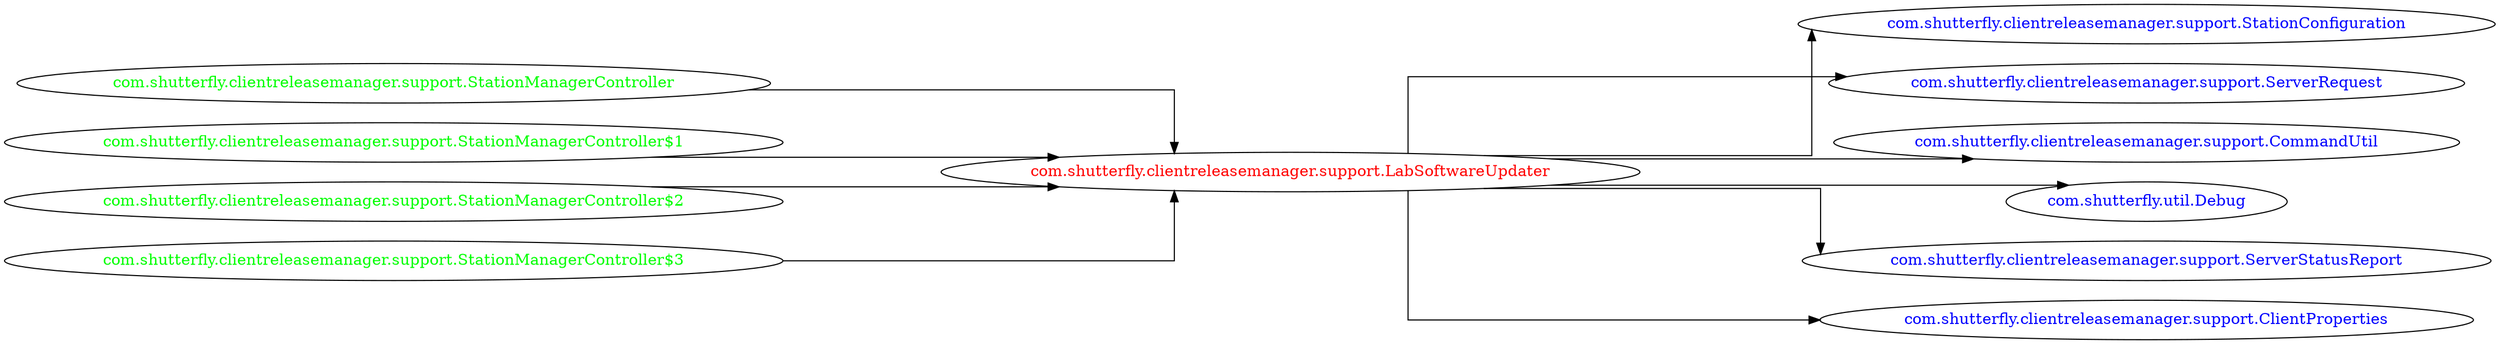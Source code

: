 digraph dependencyGraph {
 concentrate=true;
 ranksep="2.0";
 rankdir="LR"; 
 splines="ortho";
"com.shutterfly.clientreleasemanager.support.LabSoftwareUpdater" [fontcolor="red"];
"com.shutterfly.clientreleasemanager.support.StationConfiguration" [ fontcolor="blue" ];
"com.shutterfly.clientreleasemanager.support.LabSoftwareUpdater"->"com.shutterfly.clientreleasemanager.support.StationConfiguration";
"com.shutterfly.clientreleasemanager.support.ServerRequest" [ fontcolor="blue" ];
"com.shutterfly.clientreleasemanager.support.LabSoftwareUpdater"->"com.shutterfly.clientreleasemanager.support.ServerRequest";
"com.shutterfly.clientreleasemanager.support.CommandUtil" [ fontcolor="blue" ];
"com.shutterfly.clientreleasemanager.support.LabSoftwareUpdater"->"com.shutterfly.clientreleasemanager.support.CommandUtil";
"com.shutterfly.util.Debug" [ fontcolor="blue" ];
"com.shutterfly.clientreleasemanager.support.LabSoftwareUpdater"->"com.shutterfly.util.Debug";
"com.shutterfly.clientreleasemanager.support.ServerStatusReport" [ fontcolor="blue" ];
"com.shutterfly.clientreleasemanager.support.LabSoftwareUpdater"->"com.shutterfly.clientreleasemanager.support.ServerStatusReport";
"com.shutterfly.clientreleasemanager.support.ClientProperties" [ fontcolor="blue" ];
"com.shutterfly.clientreleasemanager.support.LabSoftwareUpdater"->"com.shutterfly.clientreleasemanager.support.ClientProperties";
"com.shutterfly.clientreleasemanager.support.StationManagerController" [ fontcolor="green" ];
"com.shutterfly.clientreleasemanager.support.StationManagerController"->"com.shutterfly.clientreleasemanager.support.LabSoftwareUpdater";
"com.shutterfly.clientreleasemanager.support.StationManagerController$1" [ fontcolor="green" ];
"com.shutterfly.clientreleasemanager.support.StationManagerController$1"->"com.shutterfly.clientreleasemanager.support.LabSoftwareUpdater";
"com.shutterfly.clientreleasemanager.support.StationManagerController$2" [ fontcolor="green" ];
"com.shutterfly.clientreleasemanager.support.StationManagerController$2"->"com.shutterfly.clientreleasemanager.support.LabSoftwareUpdater";
"com.shutterfly.clientreleasemanager.support.StationManagerController$3" [ fontcolor="green" ];
"com.shutterfly.clientreleasemanager.support.StationManagerController$3"->"com.shutterfly.clientreleasemanager.support.LabSoftwareUpdater";
}